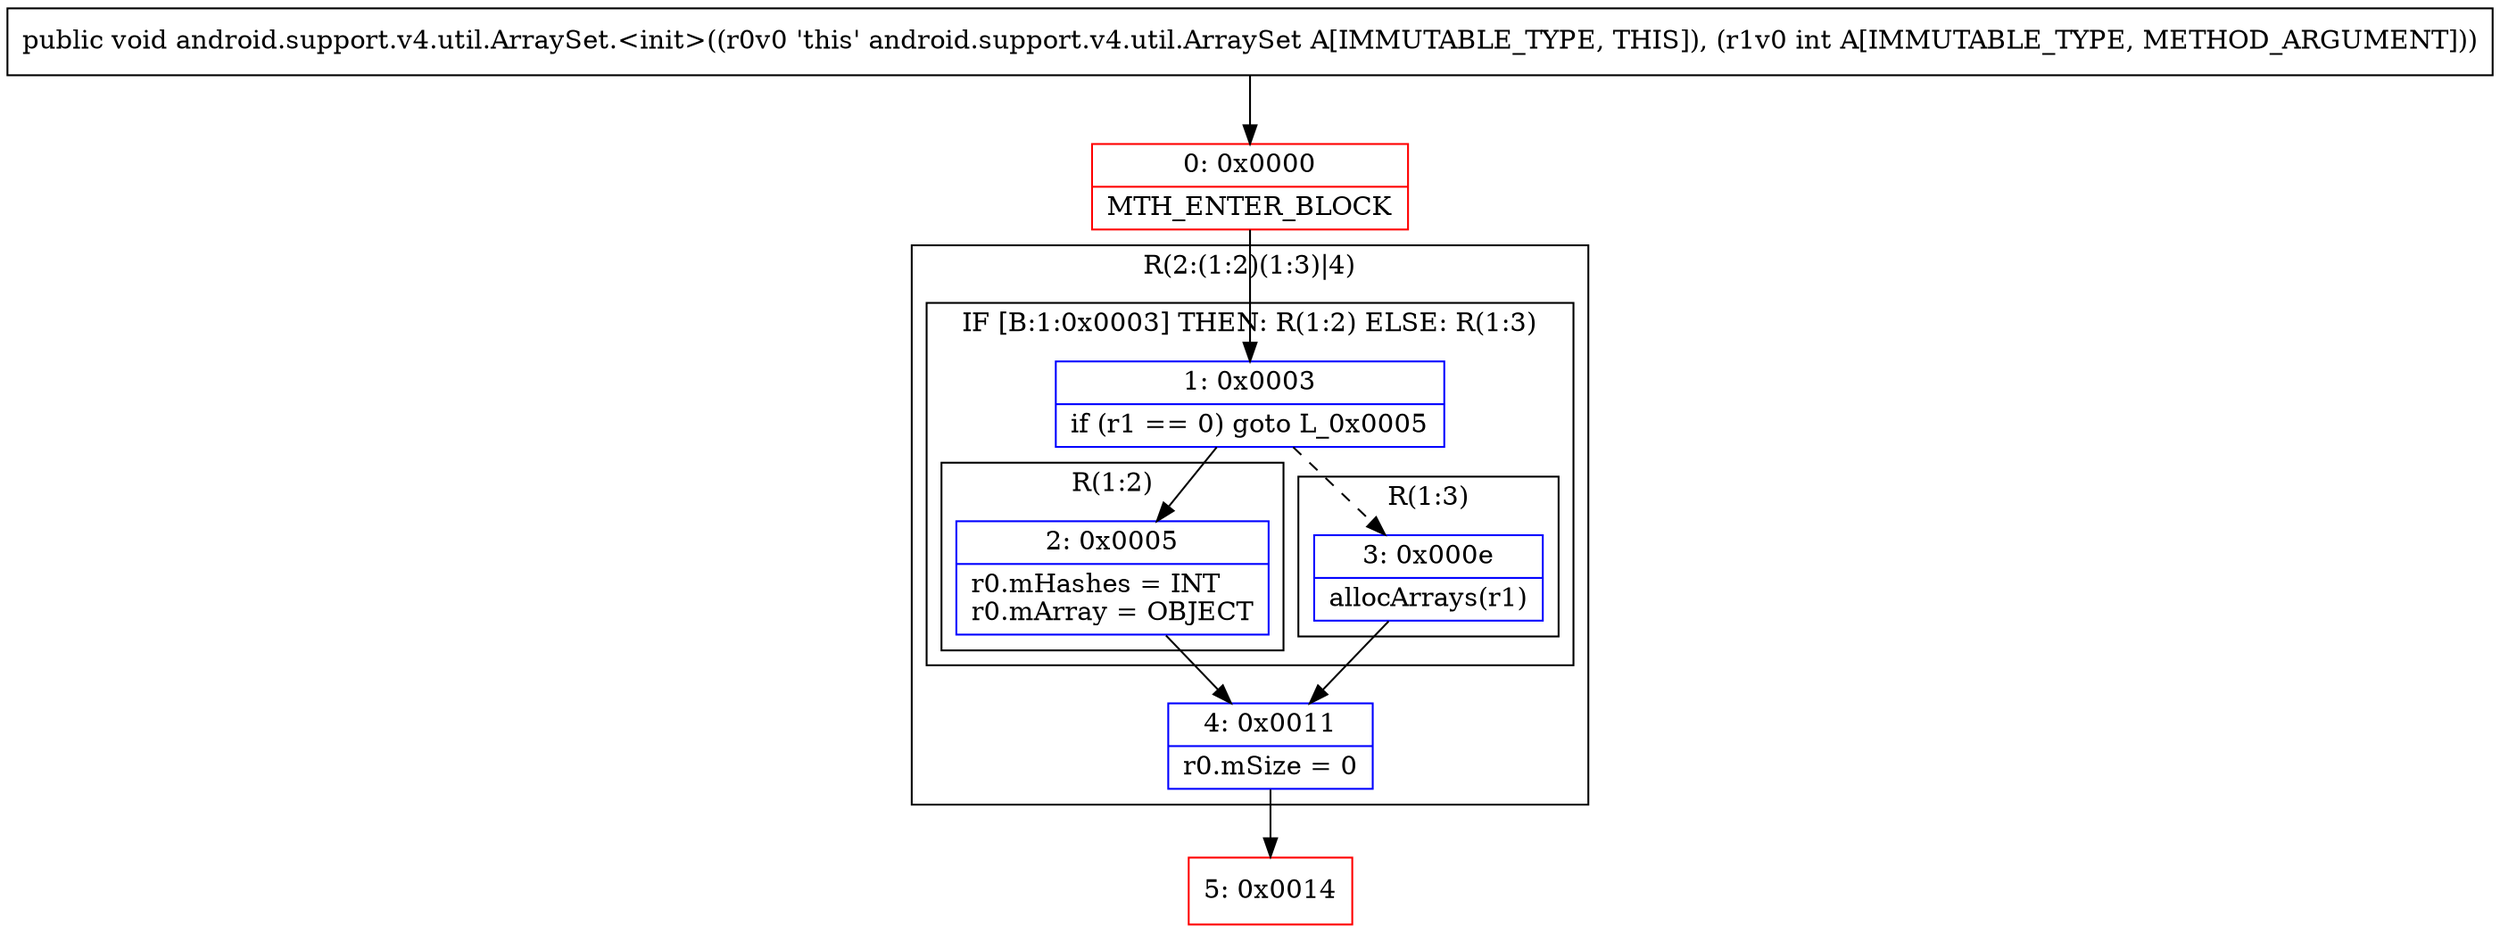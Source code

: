 digraph "CFG forandroid.support.v4.util.ArraySet.\<init\>(I)V" {
subgraph cluster_Region_1508905796 {
label = "R(2:(1:2)(1:3)|4)";
node [shape=record,color=blue];
subgraph cluster_IfRegion_482859690 {
label = "IF [B:1:0x0003] THEN: R(1:2) ELSE: R(1:3)";
node [shape=record,color=blue];
Node_1 [shape=record,label="{1\:\ 0x0003|if (r1 == 0) goto L_0x0005\l}"];
subgraph cluster_Region_1894419959 {
label = "R(1:2)";
node [shape=record,color=blue];
Node_2 [shape=record,label="{2\:\ 0x0005|r0.mHashes = INT\lr0.mArray = OBJECT\l}"];
}
subgraph cluster_Region_716881627 {
label = "R(1:3)";
node [shape=record,color=blue];
Node_3 [shape=record,label="{3\:\ 0x000e|allocArrays(r1)\l}"];
}
}
Node_4 [shape=record,label="{4\:\ 0x0011|r0.mSize = 0\l}"];
}
Node_0 [shape=record,color=red,label="{0\:\ 0x0000|MTH_ENTER_BLOCK\l}"];
Node_5 [shape=record,color=red,label="{5\:\ 0x0014}"];
MethodNode[shape=record,label="{public void android.support.v4.util.ArraySet.\<init\>((r0v0 'this' android.support.v4.util.ArraySet A[IMMUTABLE_TYPE, THIS]), (r1v0 int A[IMMUTABLE_TYPE, METHOD_ARGUMENT])) }"];
MethodNode -> Node_0;
Node_1 -> Node_2;
Node_1 -> Node_3[style=dashed];
Node_2 -> Node_4;
Node_3 -> Node_4;
Node_4 -> Node_5;
Node_0 -> Node_1;
}

